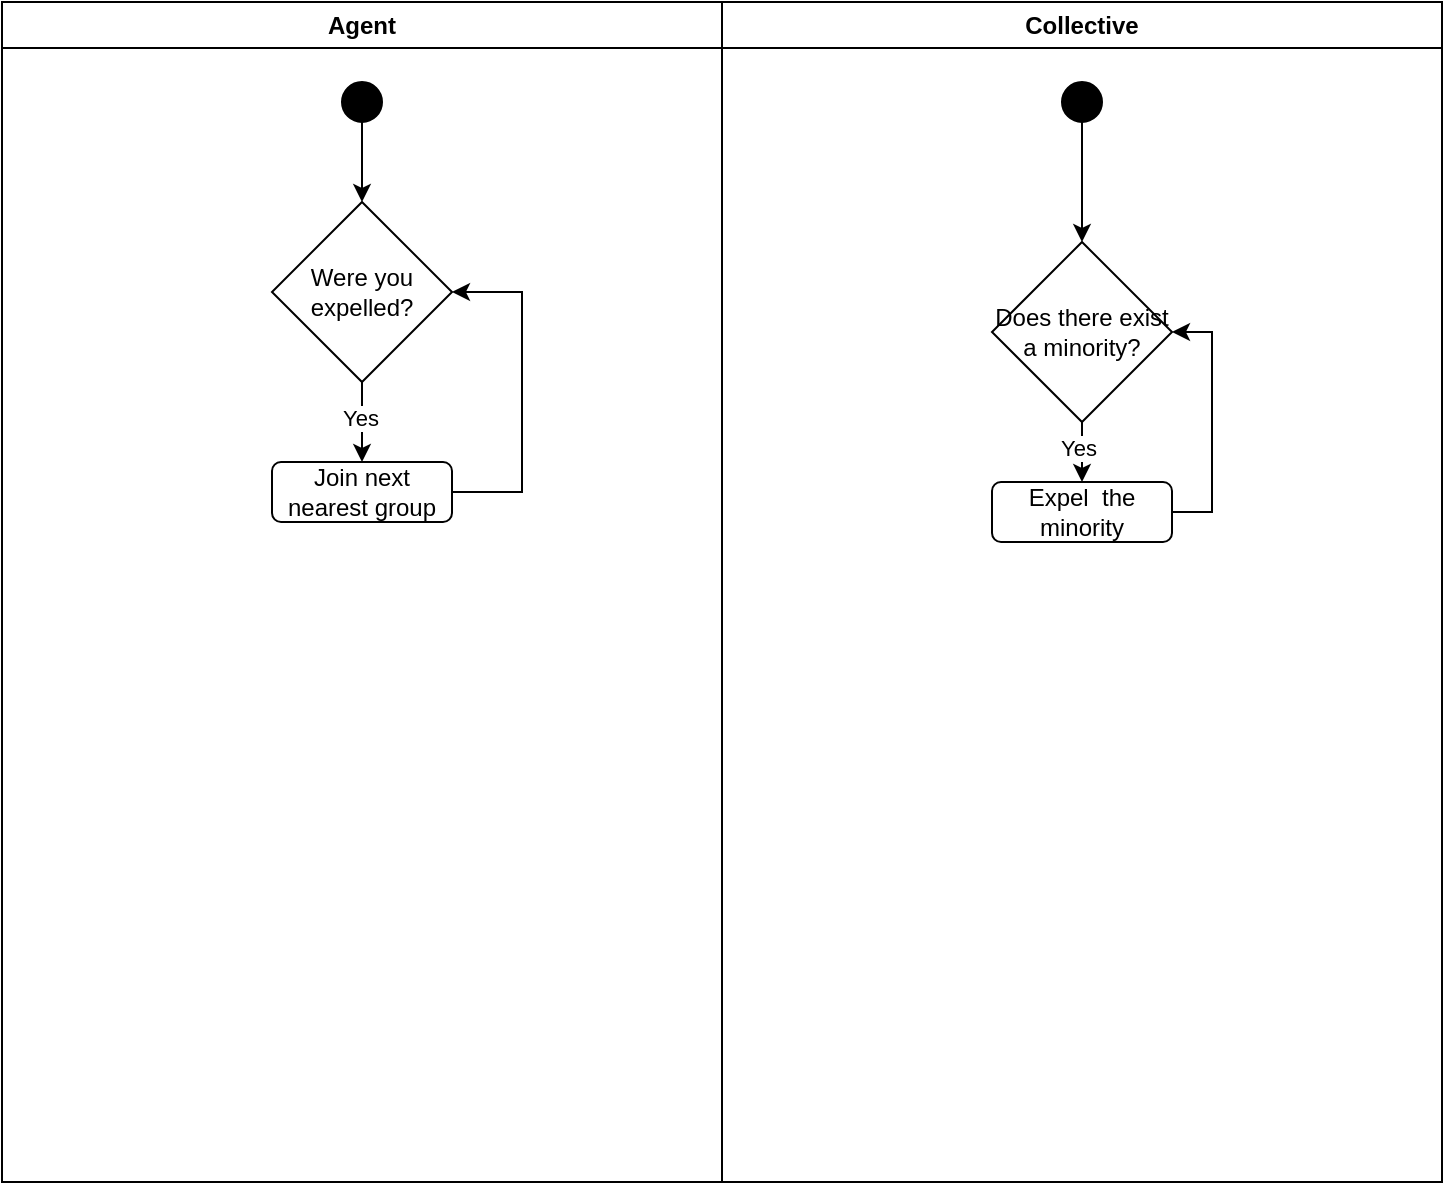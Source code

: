 <mxfile version="21.6.9" type="github">
  <diagram name="Página-1" id="o1jjUE61G6U9-v0W-IKj">
    <mxGraphModel dx="666" dy="405" grid="1" gridSize="10" guides="1" tooltips="1" connect="1" arrows="1" fold="1" page="1" pageScale="1" pageWidth="827" pageHeight="1169" math="0" shadow="0">
      <root>
        <mxCell id="0" />
        <mxCell id="1" parent="0" />
        <mxCell id="7nkG3QhDuT4jv3-xfUfW-1" value="Collective" style="swimlane;whiteSpace=wrap;html=1;" vertex="1" parent="1">
          <mxGeometry x="360" width="360" height="590" as="geometry" />
        </mxCell>
        <mxCell id="7nkG3QhDuT4jv3-xfUfW-7" value="" style="ellipse;whiteSpace=wrap;html=1;aspect=fixed;fillColor=#000000;" vertex="1" parent="7nkG3QhDuT4jv3-xfUfW-1">
          <mxGeometry x="170" y="40" width="20" height="20" as="geometry" />
        </mxCell>
        <mxCell id="7nkG3QhDuT4jv3-xfUfW-9" value="" style="edgeStyle=orthogonalEdgeStyle;rounded=0;orthogonalLoop=1;jettySize=auto;html=1;exitX=0.5;exitY=1;exitDx=0;exitDy=0;" edge="1" parent="7nkG3QhDuT4jv3-xfUfW-1" source="7nkG3QhDuT4jv3-xfUfW-7">
          <mxGeometry relative="1" as="geometry">
            <mxPoint x="-170" y="70" as="sourcePoint" />
            <mxPoint x="180" y="120" as="targetPoint" />
          </mxGeometry>
        </mxCell>
        <mxCell id="7nkG3QhDuT4jv3-xfUfW-14" style="edgeStyle=orthogonalEdgeStyle;rounded=0;orthogonalLoop=1;jettySize=auto;html=1;" edge="1" parent="7nkG3QhDuT4jv3-xfUfW-1" source="7nkG3QhDuT4jv3-xfUfW-11" target="7nkG3QhDuT4jv3-xfUfW-13">
          <mxGeometry relative="1" as="geometry" />
        </mxCell>
        <mxCell id="7nkG3QhDuT4jv3-xfUfW-15" value="Yes" style="edgeLabel;html=1;align=center;verticalAlign=middle;resizable=0;points=[];" vertex="1" connectable="0" parent="7nkG3QhDuT4jv3-xfUfW-14">
          <mxGeometry x="0.318" y="-2" relative="1" as="geometry">
            <mxPoint as="offset" />
          </mxGeometry>
        </mxCell>
        <mxCell id="7nkG3QhDuT4jv3-xfUfW-11" value="Does there exist a minority?" style="rhombus;whiteSpace=wrap;html=1;" vertex="1" parent="7nkG3QhDuT4jv3-xfUfW-1">
          <mxGeometry x="135" y="120" width="90" height="90" as="geometry" />
        </mxCell>
        <mxCell id="7nkG3QhDuT4jv3-xfUfW-16" style="edgeStyle=orthogonalEdgeStyle;rounded=0;orthogonalLoop=1;jettySize=auto;html=1;entryX=1;entryY=0.5;entryDx=0;entryDy=0;" edge="1" parent="7nkG3QhDuT4jv3-xfUfW-1" source="7nkG3QhDuT4jv3-xfUfW-13" target="7nkG3QhDuT4jv3-xfUfW-11">
          <mxGeometry relative="1" as="geometry">
            <Array as="points">
              <mxPoint x="245" y="255" />
              <mxPoint x="245" y="165" />
            </Array>
          </mxGeometry>
        </mxCell>
        <mxCell id="7nkG3QhDuT4jv3-xfUfW-13" value="Expel&amp;nbsp; the minority" style="rounded=1;whiteSpace=wrap;html=1;" vertex="1" parent="7nkG3QhDuT4jv3-xfUfW-1">
          <mxGeometry x="135" y="240" width="90" height="30" as="geometry" />
        </mxCell>
        <mxCell id="7nkG3QhDuT4jv3-xfUfW-2" value="Agent" style="swimlane;whiteSpace=wrap;html=1;" vertex="1" parent="1">
          <mxGeometry width="360" height="590" as="geometry" />
        </mxCell>
        <mxCell id="7nkG3QhDuT4jv3-xfUfW-18" style="edgeStyle=orthogonalEdgeStyle;rounded=0;orthogonalLoop=1;jettySize=auto;html=1;exitX=0.5;exitY=1;exitDx=0;exitDy=0;" edge="1" parent="7nkG3QhDuT4jv3-xfUfW-2" source="7nkG3QhDuT4jv3-xfUfW-3" target="7nkG3QhDuT4jv3-xfUfW-17">
          <mxGeometry relative="1" as="geometry" />
        </mxCell>
        <mxCell id="7nkG3QhDuT4jv3-xfUfW-3" value="" style="ellipse;whiteSpace=wrap;html=1;aspect=fixed;fillColor=#000000;" vertex="1" parent="7nkG3QhDuT4jv3-xfUfW-2">
          <mxGeometry x="170" y="40" width="20" height="20" as="geometry" />
        </mxCell>
        <mxCell id="7nkG3QhDuT4jv3-xfUfW-20" style="edgeStyle=orthogonalEdgeStyle;rounded=0;orthogonalLoop=1;jettySize=auto;html=1;exitX=0.5;exitY=1;exitDx=0;exitDy=0;" edge="1" parent="7nkG3QhDuT4jv3-xfUfW-2" source="7nkG3QhDuT4jv3-xfUfW-17" target="7nkG3QhDuT4jv3-xfUfW-19">
          <mxGeometry relative="1" as="geometry" />
        </mxCell>
        <mxCell id="7nkG3QhDuT4jv3-xfUfW-22" value="Yes" style="edgeLabel;html=1;align=center;verticalAlign=middle;resizable=0;points=[];" vertex="1" connectable="0" parent="7nkG3QhDuT4jv3-xfUfW-20">
          <mxGeometry x="-0.115" y="-1" relative="1" as="geometry">
            <mxPoint as="offset" />
          </mxGeometry>
        </mxCell>
        <mxCell id="7nkG3QhDuT4jv3-xfUfW-17" value="Were you expelled?" style="rhombus;whiteSpace=wrap;html=1;" vertex="1" parent="7nkG3QhDuT4jv3-xfUfW-2">
          <mxGeometry x="135" y="100" width="90" height="90" as="geometry" />
        </mxCell>
        <mxCell id="7nkG3QhDuT4jv3-xfUfW-25" style="edgeStyle=orthogonalEdgeStyle;rounded=0;orthogonalLoop=1;jettySize=auto;html=1;entryX=1;entryY=0.5;entryDx=0;entryDy=0;" edge="1" parent="7nkG3QhDuT4jv3-xfUfW-2" source="7nkG3QhDuT4jv3-xfUfW-19" target="7nkG3QhDuT4jv3-xfUfW-17">
          <mxGeometry relative="1" as="geometry">
            <Array as="points">
              <mxPoint x="260" y="245" />
              <mxPoint x="260" y="145" />
            </Array>
          </mxGeometry>
        </mxCell>
        <mxCell id="7nkG3QhDuT4jv3-xfUfW-19" value="Join next nearest group" style="rounded=1;whiteSpace=wrap;html=1;" vertex="1" parent="7nkG3QhDuT4jv3-xfUfW-2">
          <mxGeometry x="135" y="230" width="90" height="30" as="geometry" />
        </mxCell>
      </root>
    </mxGraphModel>
  </diagram>
</mxfile>
